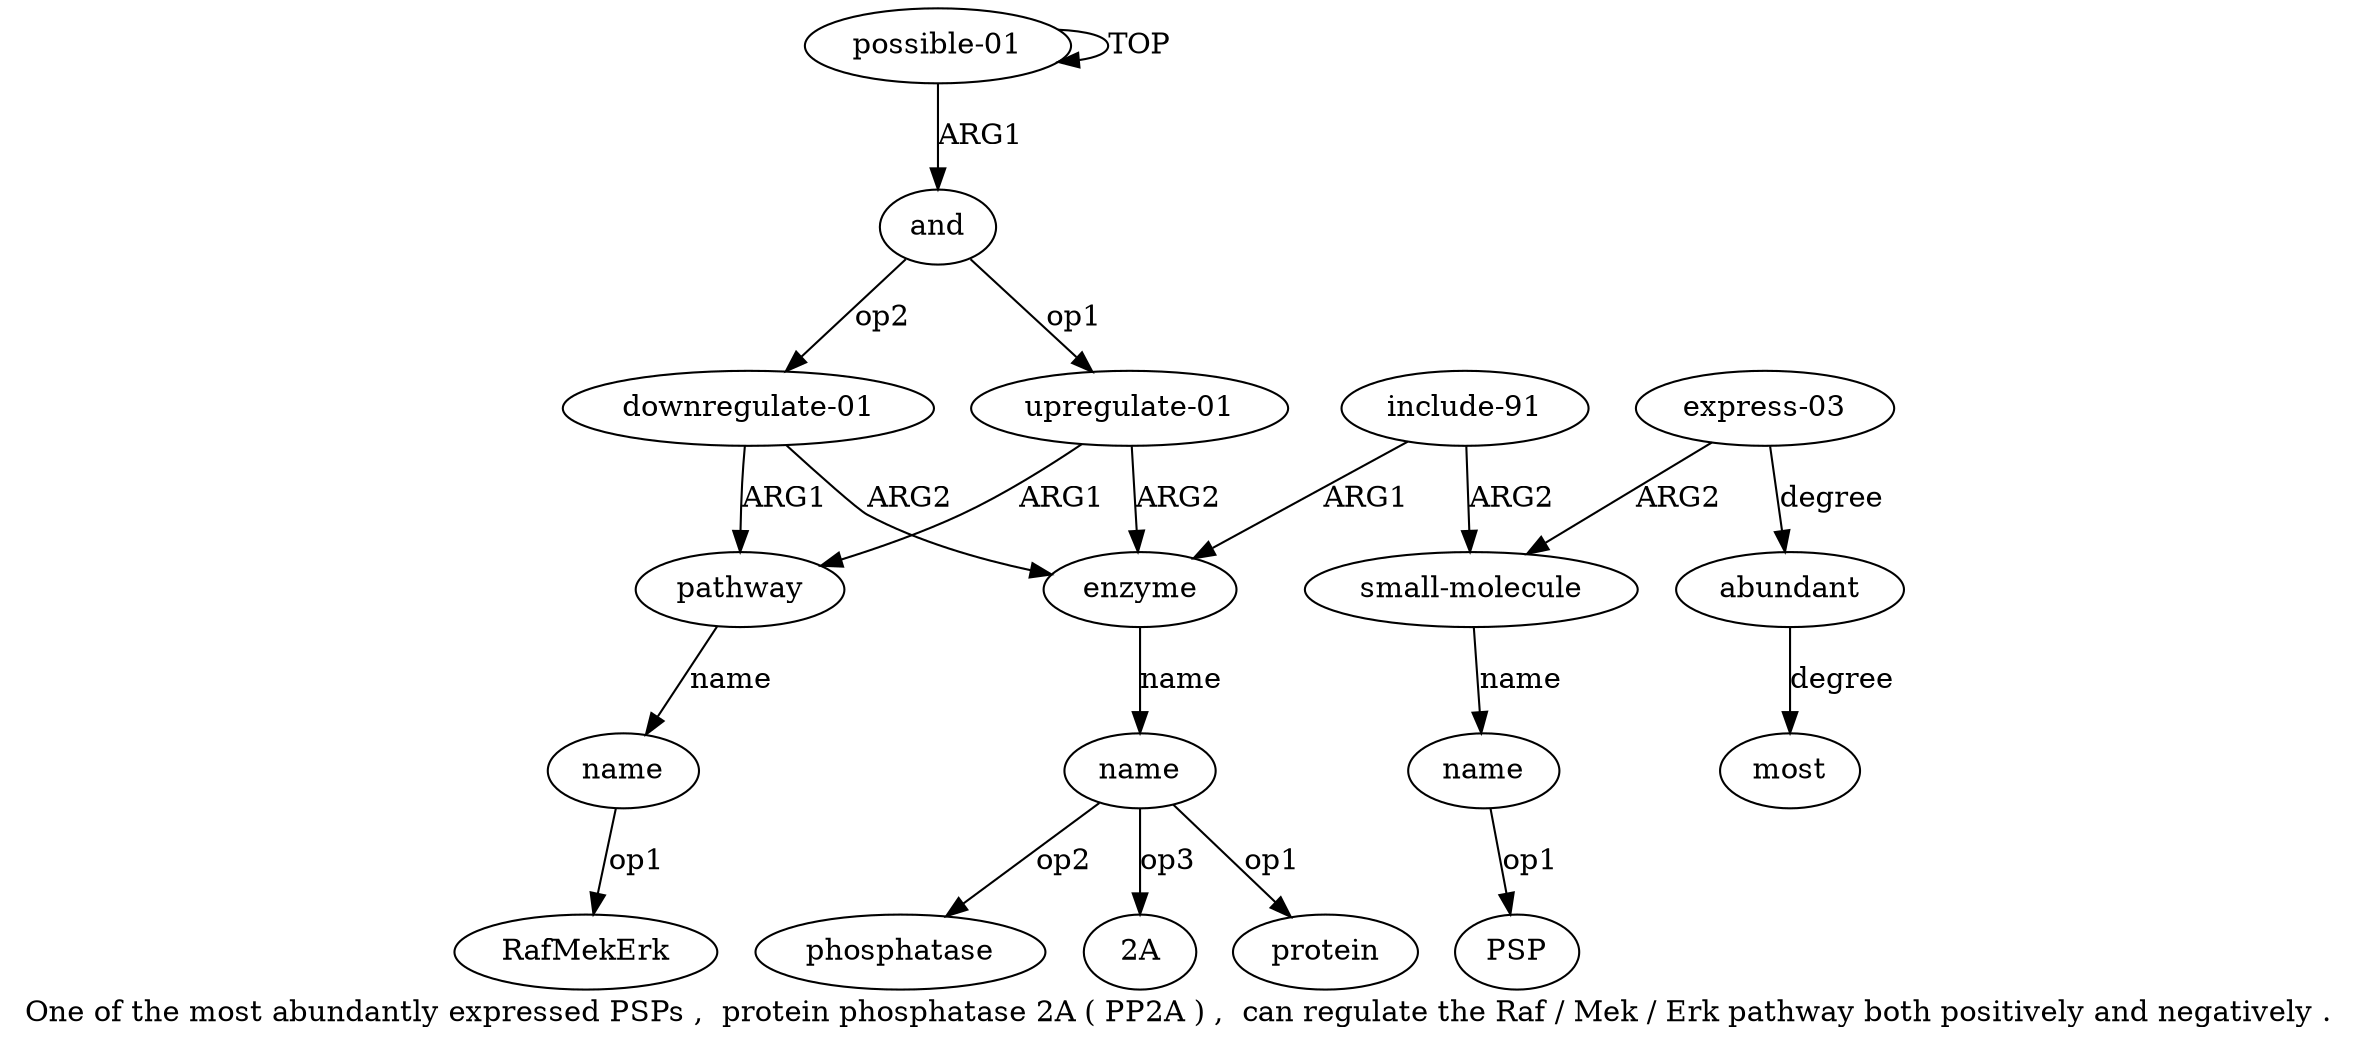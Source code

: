 digraph  {
	graph [label="One of the most abundantly expressed PSPs ,  protein phosphatase 2A ( PP2A ) ,  can regulate the Raf / Mek / Erk pathway both positively \
and negatively ."];
	node [label="\N"];
	"a6 phosphatase"	 [color=black,
		gold_ind=-1,
		gold_label=phosphatase,
		label=phosphatase,
		test_ind=-1,
		test_label=phosphatase];
	"a9 PSP"	 [color=black,
		gold_ind=-1,
		gold_label=PSP,
		label=PSP,
		test_ind=-1,
		test_label=PSP];
	a11	 [color=black,
		gold_ind=11,
		gold_label=abundant,
		label=abundant,
		test_ind=11,
		test_label=abundant];
	a12	 [color=black,
		gold_ind=12,
		gold_label=most,
		label=most,
		test_ind=12,
		test_label=most];
	a11 -> a12 [key=0,
	color=black,
	gold_label=degree,
	label=degree,
	test_label=degree];
a10 [color=black,
	gold_ind=10,
	gold_label="express-03",
	label="express-03",
	test_ind=10,
	test_label="express-03"];
a10 -> a11 [key=0,
color=black,
gold_label=degree,
label=degree,
test_label=degree];
a8 [color=black,
gold_ind=8,
gold_label="small-molecule",
label="small-molecule",
test_ind=8,
test_label="small-molecule"];
a10 -> a8 [key=0,
color=black,
gold_label=ARG2,
label=ARG2,
test_label=ARG2];
a13 [color=black,
gold_ind=13,
gold_label="downregulate-01",
label="downregulate-01",
test_ind=13,
test_label="downregulate-01"];
a3 [color=black,
gold_ind=3,
gold_label=pathway,
label=pathway,
test_ind=3,
test_label=pathway];
a13 -> a3 [key=0,
color=black,
gold_label=ARG1,
label=ARG1,
test_label=ARG1];
a5 [color=black,
gold_ind=5,
gold_label=enzyme,
label=enzyme,
test_ind=5,
test_label=enzyme];
a13 -> a5 [key=0,
color=black,
gold_label=ARG2,
label=ARG2,
test_label=ARG2];
"a6 2A" [color=black,
gold_ind=-1,
gold_label="2A",
label="2A",
test_ind=-1,
test_label="2A"];
"a6 protein" [color=black,
gold_ind=-1,
gold_label=protein,
label=protein,
test_ind=-1,
test_label=protein];
"a4 RafMekErk" [color=black,
gold_ind=-1,
gold_label=RafMekErk,
label=RafMekErk,
test_ind=-1,
test_label=RafMekErk];
a1 [color=black,
gold_ind=1,
gold_label=and,
label=and,
test_ind=1,
test_label=and];
a1 -> a13 [key=0,
color=black,
gold_label=op2,
label=op2,
test_label=op2];
a2 [color=black,
gold_ind=2,
gold_label="upregulate-01",
label="upregulate-01",
test_ind=2,
test_label="upregulate-01"];
a1 -> a2 [key=0,
color=black,
gold_label=op1,
label=op1,
test_label=op1];
a0 [color=black,
gold_ind=0,
gold_label="possible-01",
label="possible-01",
test_ind=0,
test_label="possible-01"];
a0 -> a1 [key=0,
color=black,
gold_label=ARG1,
label=ARG1,
test_label=ARG1];
a0 -> a0 [key=0,
color=black,
gold_label=TOP,
label=TOP,
test_label=TOP];
a4 [color=black,
gold_ind=4,
gold_label=name,
label=name,
test_ind=4,
test_label=name];
a3 -> a4 [key=0,
color=black,
gold_label=name,
label=name,
test_label=name];
a2 -> a3 [key=0,
color=black,
gold_label=ARG1,
label=ARG1,
test_label=ARG1];
a2 -> a5 [key=0,
color=black,
gold_label=ARG2,
label=ARG2,
test_label=ARG2];
a6 [color=black,
gold_ind=6,
gold_label=name,
label=name,
test_ind=6,
test_label=name];
a5 -> a6 [key=0,
color=black,
gold_label=name,
label=name,
test_label=name];
a4 -> "a4 RafMekErk" [key=0,
color=black,
gold_label=op1,
label=op1,
test_label=op1];
a7 [color=black,
gold_ind=7,
gold_label="include-91",
label="include-91",
test_ind=7,
test_label="include-91"];
a7 -> a5 [key=0,
color=black,
gold_label=ARG1,
label=ARG1,
test_label=ARG1];
a7 -> a8 [key=0,
color=black,
gold_label=ARG2,
label=ARG2,
test_label=ARG2];
a6 -> "a6 phosphatase" [key=0,
color=black,
gold_label=op2,
label=op2,
test_label=op2];
a6 -> "a6 2A" [key=0,
color=black,
gold_label=op3,
label=op3,
test_label=op3];
a6 -> "a6 protein" [key=0,
color=black,
gold_label=op1,
label=op1,
test_label=op1];
a9 [color=black,
gold_ind=9,
gold_label=name,
label=name,
test_ind=9,
test_label=name];
a9 -> "a9 PSP" [key=0,
color=black,
gold_label=op1,
label=op1,
test_label=op1];
a8 -> a9 [key=0,
color=black,
gold_label=name,
label=name,
test_label=name];
}
